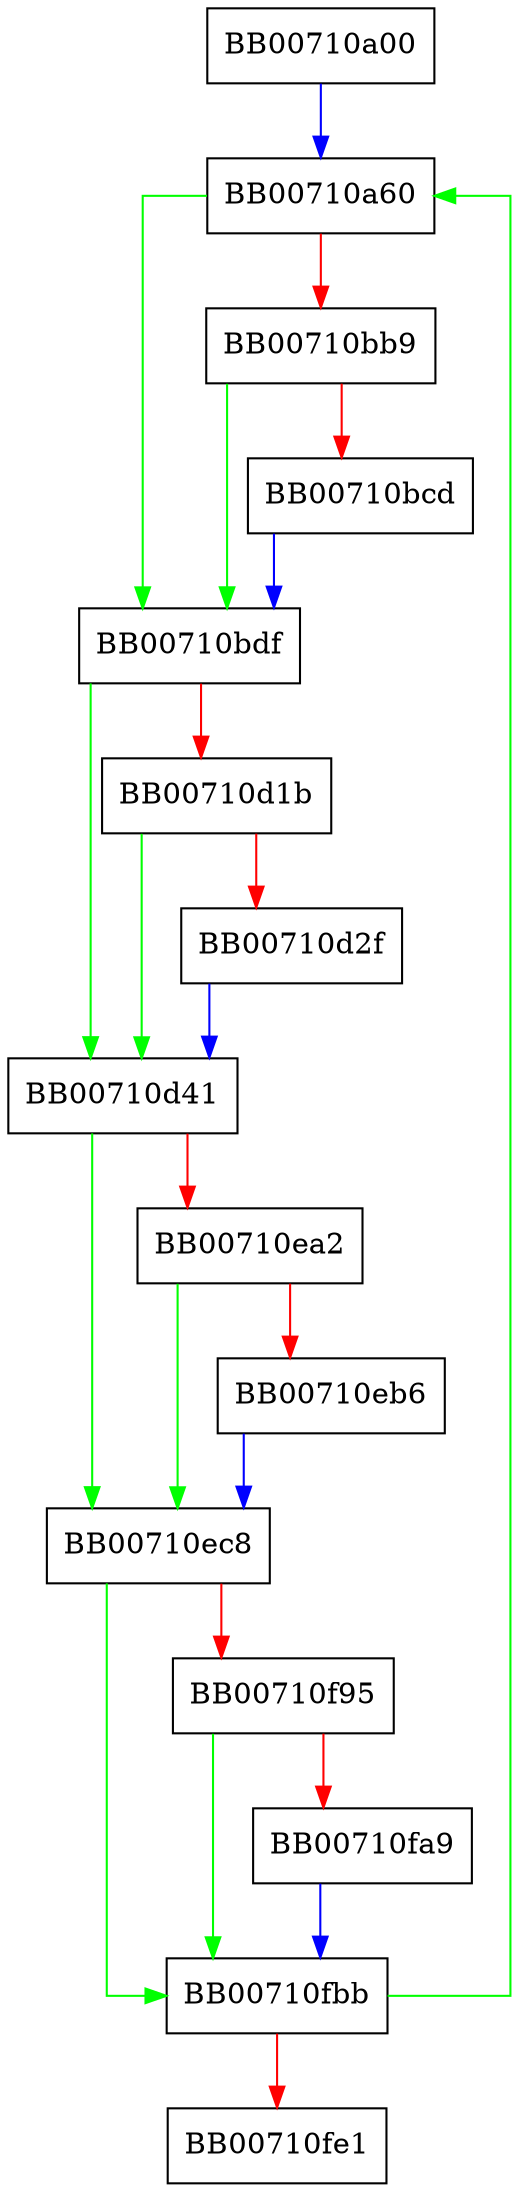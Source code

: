 digraph aesni_cbc_sha256_enc_shaext {
  node [shape="box"];
  graph [splines=ortho];
  BB00710a00 -> BB00710a60 [color="blue"];
  BB00710a60 -> BB00710bdf [color="green"];
  BB00710a60 -> BB00710bb9 [color="red"];
  BB00710bb9 -> BB00710bdf [color="green"];
  BB00710bb9 -> BB00710bcd [color="red"];
  BB00710bcd -> BB00710bdf [color="blue"];
  BB00710bdf -> BB00710d41 [color="green"];
  BB00710bdf -> BB00710d1b [color="red"];
  BB00710d1b -> BB00710d41 [color="green"];
  BB00710d1b -> BB00710d2f [color="red"];
  BB00710d2f -> BB00710d41 [color="blue"];
  BB00710d41 -> BB00710ec8 [color="green"];
  BB00710d41 -> BB00710ea2 [color="red"];
  BB00710ea2 -> BB00710ec8 [color="green"];
  BB00710ea2 -> BB00710eb6 [color="red"];
  BB00710eb6 -> BB00710ec8 [color="blue"];
  BB00710ec8 -> BB00710fbb [color="green"];
  BB00710ec8 -> BB00710f95 [color="red"];
  BB00710f95 -> BB00710fbb [color="green"];
  BB00710f95 -> BB00710fa9 [color="red"];
  BB00710fa9 -> BB00710fbb [color="blue"];
  BB00710fbb -> BB00710a60 [color="green"];
  BB00710fbb -> BB00710fe1 [color="red"];
}